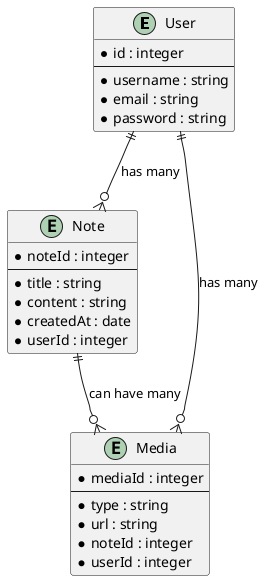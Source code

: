 @startuml my_diagram
entity "User" {
  *id : integer
  --
  *username : string
  *email : string
  *password : string
}

entity "Note" {
  *noteId : integer
  --
  *title : string
  *content : string
  *createdAt : date
  *userId : integer
}

entity "Media" {
  *mediaId : integer
  --
  *type : string
  *url : string
  *noteId : integer
  *userId : integer
}

User ||--o{ Note : "has many"
User ||--o{ Media : "has many"
Note ||--o{ Media : "can have many"
@enduml
